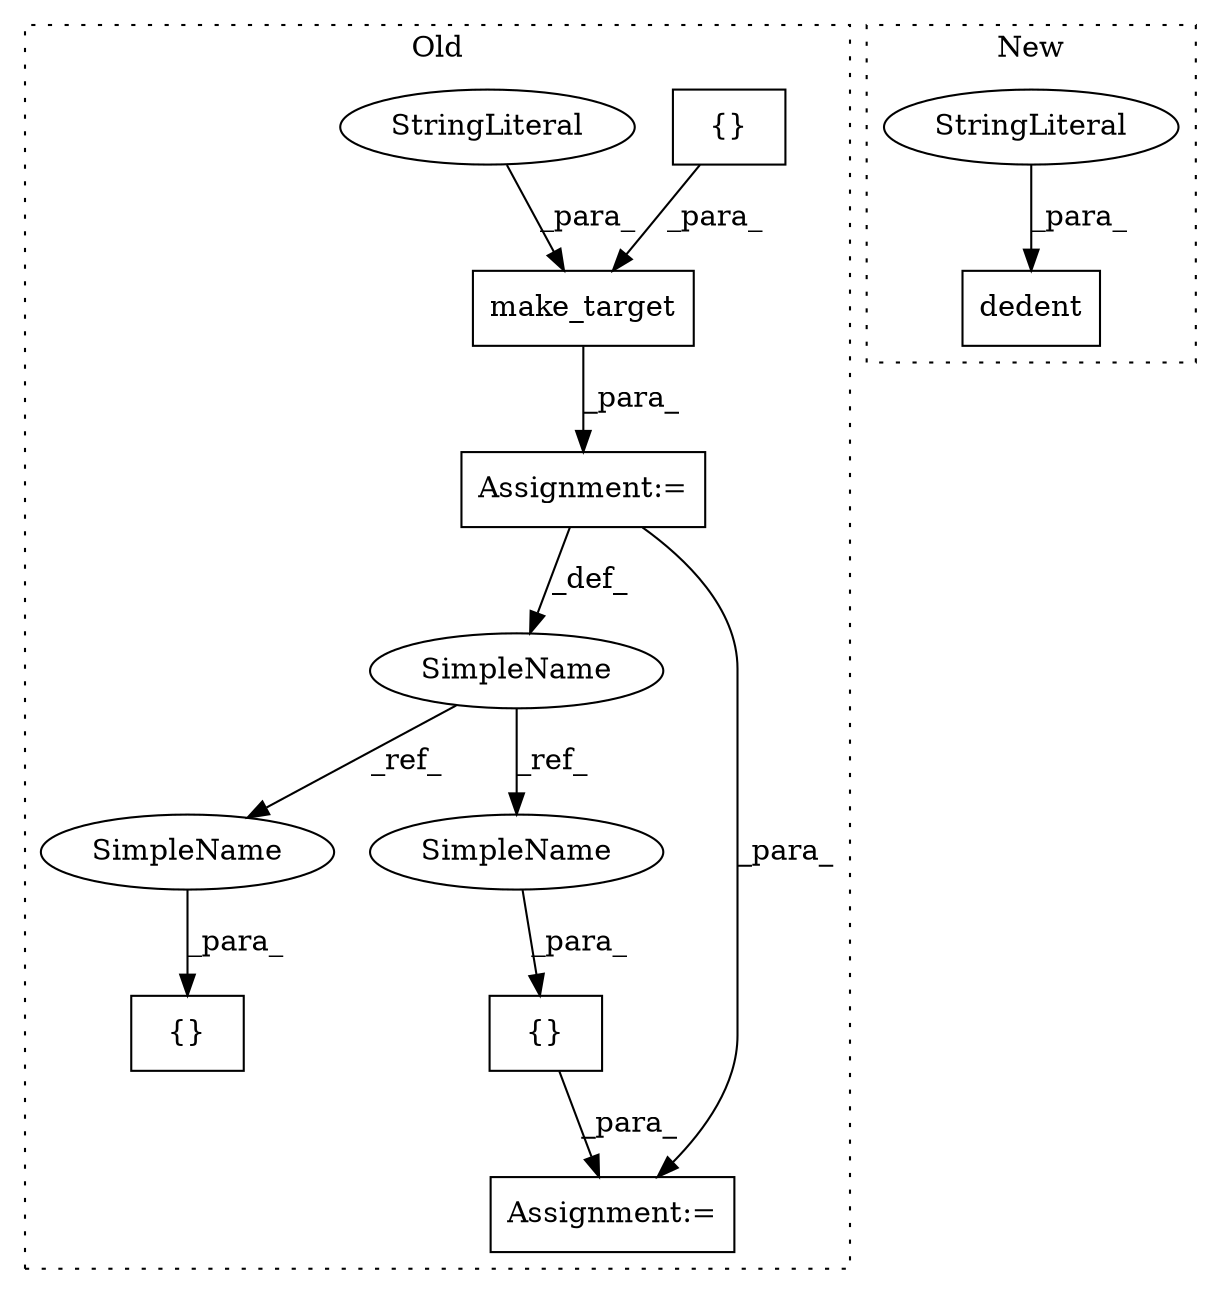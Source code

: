 digraph G {
subgraph cluster0 {
1 [label="make_target" a="32" s="8687,8746" l="12,1" shape="box"];
3 [label="{}" a="4" s="8735,8745" l="1,1" shape="box"];
4 [label="StringLiteral" a="45" s="8699" l="12" shape="ellipse"];
5 [label="{}" a="4" s="9056,9071" l="1,1" shape="box"];
7 [label="Assignment:=" a="7" s="8681" l="1" shape="box"];
8 [label="{}" a="4" s="8832,8842" l="1,1" shape="box"];
9 [label="SimpleName" a="42" s="8672" l="9" shape="ellipse"];
10 [label="Assignment:=" a="7" s="9247" l="1" shape="box"];
11 [label="SimpleName" a="42" s="8833" l="9" shape="ellipse"];
12 [label="SimpleName" a="42" s="9057" l="9" shape="ellipse"];
label = "Old";
style="dotted";
}
subgraph cluster1 {
2 [label="dedent" a="32" s="10756,10849" l="7,1" shape="box"];
6 [label="StringLiteral" a="45" s="10763" l="86" shape="ellipse"];
label = "New";
style="dotted";
}
1 -> 7 [label="_para_"];
3 -> 1 [label="_para_"];
4 -> 1 [label="_para_"];
5 -> 10 [label="_para_"];
6 -> 2 [label="_para_"];
7 -> 10 [label="_para_"];
7 -> 9 [label="_def_"];
9 -> 11 [label="_ref_"];
9 -> 12 [label="_ref_"];
11 -> 8 [label="_para_"];
12 -> 5 [label="_para_"];
}